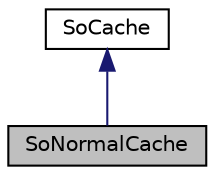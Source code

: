 digraph "SoNormalCache"
{
 // LATEX_PDF_SIZE
  edge [fontname="Helvetica",fontsize="10",labelfontname="Helvetica",labelfontsize="10"];
  node [fontname="Helvetica",fontsize="10",shape=record];
  Node1 [label="SoNormalCache",height=0.2,width=0.4,color="black", fillcolor="grey75", style="filled", fontcolor="black",tooltip="The SoNormalCache class is used to hold cached normals."];
  Node2 -> Node1 [dir="back",color="midnightblue",fontsize="10",style="solid",fontname="Helvetica"];
  Node2 [label="SoCache",height=0.2,width=0.4,color="black", fillcolor="white", style="filled",URL="$classSoCache.html",tooltip="The SoCache class is the superclass for all internal cache classes."];
}
